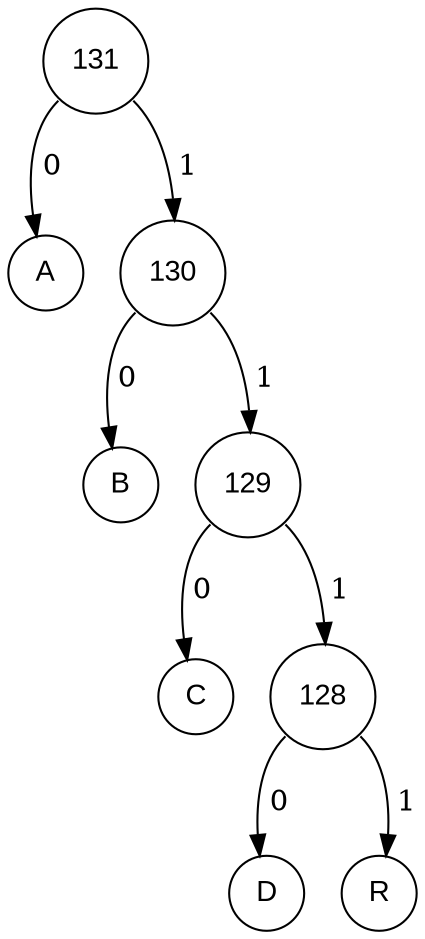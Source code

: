 digraph POT_test {
node [fontname="Arial", shape="circle", width=0.5];
131 [label = "131"]
65 [label = "A"]
130 [label = "130"]
66 [label = "B"]
129 [label = "129"]
67 [label = "C"]
128 [label = "128"]
68 [label = "D"]
82 [label = "R"]
128:sw -> 68 [label = " 0"]
128:se -> 82 [label = " 1"]
129:sw -> 67 [label = " 0"]
129:se -> 128 [label = " 1"]
130:sw -> 66 [label = " 0"]
130:se -> 129 [label = " 1"]
131:sw -> 65 [label = " 0"]
131:se -> 130 [label = " 1"]
}
